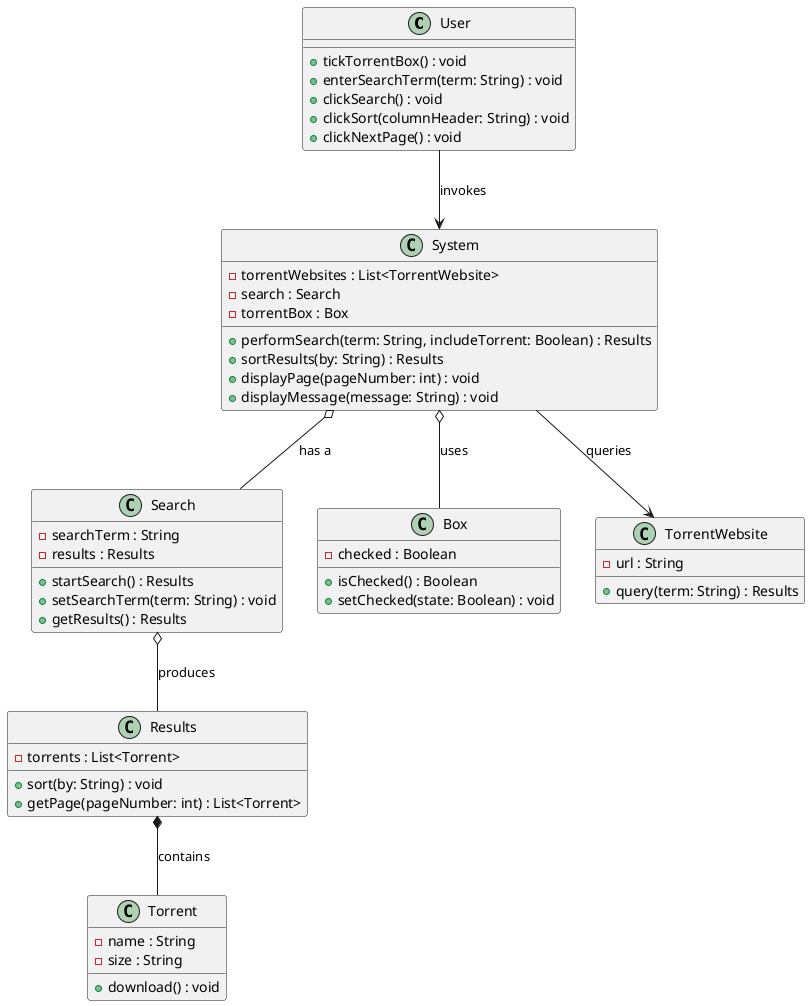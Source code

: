 @startuml

' Define classes
class User {
  +tickTorrentBox() : void
  +enterSearchTerm(term: String) : void
  +clickSearch() : void
  +clickSort(columnHeader: String) : void
  +clickNextPage() : void
}

class System {
  -torrentWebsites : List<TorrentWebsite>
  -search : Search
  -torrentBox : Box
  +performSearch(term: String, includeTorrent: Boolean) : Results
  +sortResults(by: String) : Results
  +displayPage(pageNumber: int) : void
  +displayMessage(message: String) : void
}

class Search {
  -searchTerm : String
  -results : Results
  +startSearch() : Results
  +setSearchTerm(term: String) : void
  +getResults() : Results
}

class Box {
  -checked : Boolean
  +isChecked() : Boolean
  +setChecked(state: Boolean) : void
}

class TorrentWebsite {
  -url : String
  +query(term: String) : Results
}

class Results {
  -torrents : List<Torrent>
  +sort(by: String) : void
  +getPage(pageNumber: int) : List<Torrent>
}

class Torrent {
  -name : String
  -size : String
  +download() : void
}

' Relationships

User --> System : "invokes"
System o-- Search : "has a"
System o-- Box : "uses"
System --> TorrentWebsite : "queries"
Search o-- Results : "produces"
Results *-- Torrent : "contains"

@enduml